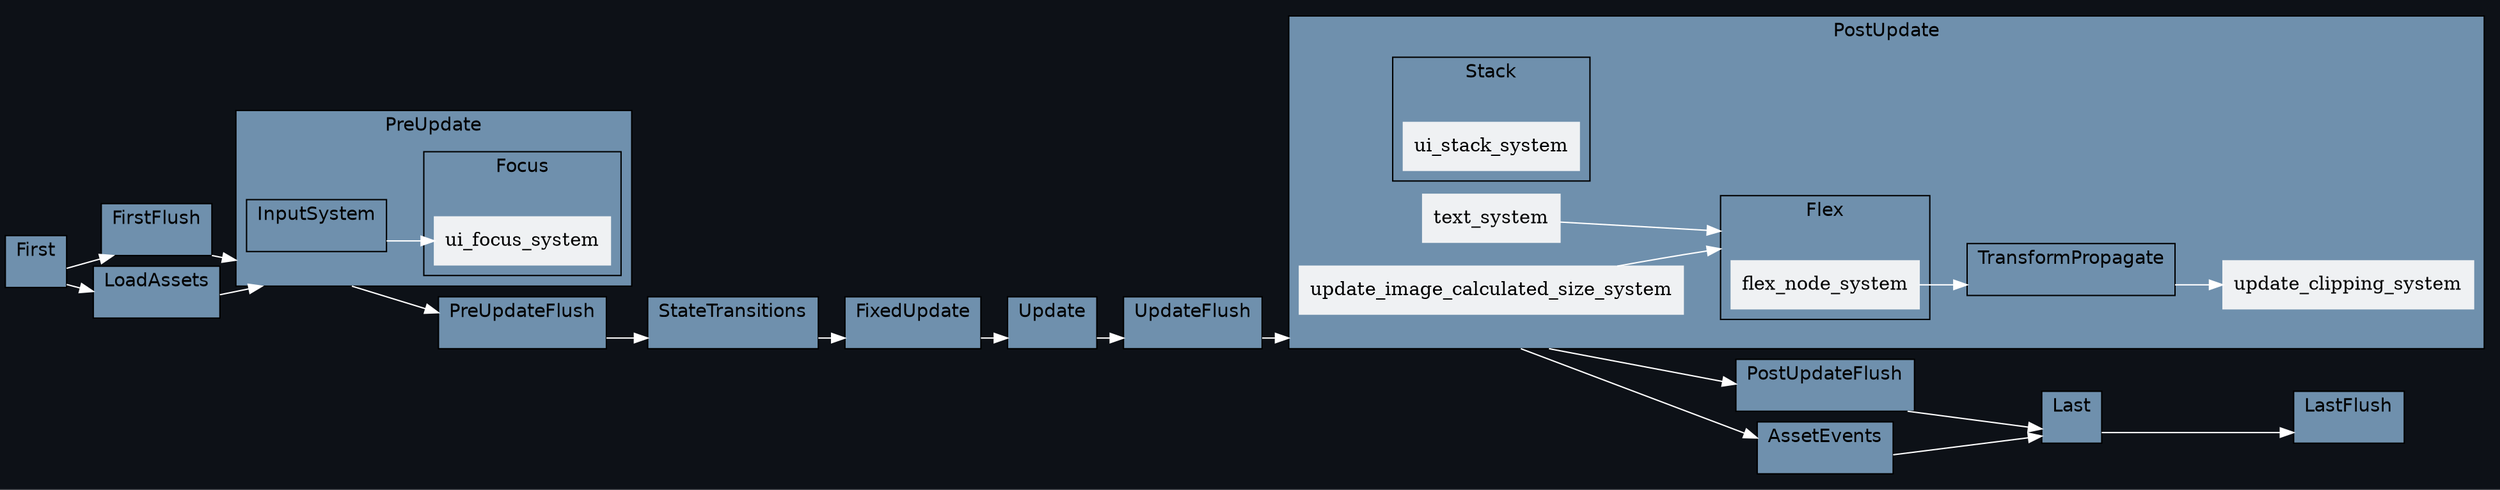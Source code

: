 digraph "schedule" {
	"compound"="true";
	"splines"="spline";
	"rankdir"="LR";
	"bgcolor"="#0d1117";
	"fontname"="Helvetica";
	node ["shape"="box", "style"="filled", "fillcolor"="#eff1f3", "color"="#eff1f3"];
	edge ["color"="white"];
	subgraph "clusternode_Set(0)" {
		"label"="Update";
		"bgcolor"="#6f90ad";
		"set_marker_node_Set(0)" ["style"="invis", "label"="", "height"="0", "shape"="point"]
	}
	
	subgraph "clusternode_Set(2)" {
		"label"="FirstFlush";
		"bgcolor"="#6f90ad";
		"set_marker_node_Set(2)" ["style"="invis", "label"="", "height"="0", "shape"="point"]
	}
	
	subgraph "clusternode_Set(3)" {
		"label"="PreUpdateFlush";
		"bgcolor"="#6f90ad";
		"set_marker_node_Set(3)" ["style"="invis", "label"="", "height"="0", "shape"="point"]
	}
	
	subgraph "clusternode_Set(4)" {
		"label"="UpdateFlush";
		"bgcolor"="#6f90ad";
		"set_marker_node_Set(4)" ["style"="invis", "label"="", "height"="0", "shape"="point"]
	}
	
	subgraph "clusternode_Set(5)" {
		"label"="PostUpdateFlush";
		"bgcolor"="#6f90ad";
		"set_marker_node_Set(5)" ["style"="invis", "label"="", "height"="0", "shape"="point"]
	}
	
	subgraph "clusternode_Set(6)" {
		"label"="LastFlush";
		"bgcolor"="#6f90ad";
		"set_marker_node_Set(6)" ["style"="invis", "label"="", "height"="0", "shape"="point"]
	}
	
	subgraph "clusternode_Set(7)" {
		"label"="First";
		"bgcolor"="#6f90ad";
		"set_marker_node_Set(7)" ["style"="invis", "label"="", "height"="0", "shape"="point"]
	}
	
	subgraph "clusternode_Set(8)" {
		"label"="PreUpdate";
		"bgcolor"="#6f90ad";
		"set_marker_node_Set(8)" ["style"="invis", "label"="", "height"="0", "shape"="point"]
		subgraph "clusternode_Set(24)" {
			"label"="InputSystem";
			"bgcolor"="#6f90ad";
			"set_marker_node_Set(24)" ["style"="invis", "label"="", "height"="0", "shape"="point"]
		}
		
		subgraph "clusternode_Set(115)" {
			"label"="Focus";
			"bgcolor"="#6f90ad";
			"set_marker_node_Set(115)" ["style"="invis", "label"="", "height"="0", "shape"="point"]
			"node_System(95)" ["label"="ui_focus_system"]
		}
		
	}
	
	subgraph "clusternode_Set(9)" {
		"label"="StateTransitions";
		"bgcolor"="#6f90ad";
		"set_marker_node_Set(9)" ["style"="invis", "label"="", "height"="0", "shape"="point"]
	}
	
	subgraph "clusternode_Set(10)" {
		"label"="FixedUpdate";
		"bgcolor"="#6f90ad";
		"set_marker_node_Set(10)" ["style"="invis", "label"="", "height"="0", "shape"="point"]
	}
	
	subgraph "clusternode_Set(11)" {
		"label"="PostUpdate";
		"bgcolor"="#6f90ad";
		"set_marker_node_Set(11)" ["style"="invis", "label"="", "height"="0", "shape"="point"]
		subgraph "clusternode_Set(20)" {
			"label"="TransformPropagate";
			"bgcolor"="#6f90ad";
			"set_marker_node_Set(20)" ["style"="invis", "label"="", "height"="0", "shape"="point"]
		}
		
		subgraph "clusternode_Set(116)" {
			"label"="Flex";
			"bgcolor"="#6f90ad";
			"set_marker_node_Set(116)" ["style"="invis", "label"="", "height"="0", "shape"="point"]
			"node_System(98)" ["label"="flex_node_system"]
		}
		
		subgraph "clusternode_Set(117)" {
			"label"="Stack";
			"bgcolor"="#6f90ad";
			"set_marker_node_Set(117)" ["style"="invis", "label"="", "height"="0", "shape"="point"]
			"node_System(99)" ["label"="ui_stack_system"]
		}
		
		"node_System(96)" ["label"="text_system"]
		"node_System(97)" ["label"="update_image_calculated_size_system"]
		"node_System(100)" ["label"="update_clipping_system"]
	}
	
	subgraph "clusternode_Set(12)" {
		"label"="Last";
		"bgcolor"="#6f90ad";
		"set_marker_node_Set(12)" ["style"="invis", "label"="", "height"="0", "shape"="point"]
	}
	
	subgraph "clusternode_Set(58)" {
		"label"="LoadAssets";
		"bgcolor"="#6f90ad";
		"set_marker_node_Set(58)" ["style"="invis", "label"="", "height"="0", "shape"="point"]
	}
	
	subgraph "clusternode_Set(59)" {
		"label"="AssetEvents";
		"bgcolor"="#6f90ad";
		"set_marker_node_Set(59)" ["style"="invis", "label"="", "height"="0", "shape"="point"]
	}
	
	"set_marker_node_Set(7)" -> "set_marker_node_Set(2)" ["lhead"="clusternode_Set(2)", "ltail"="clusternode_Set(7)"]
	"set_marker_node_Set(2)" -> "set_marker_node_Set(8)" ["lhead"="clusternode_Set(8)", "ltail"="clusternode_Set(2)"]
	"set_marker_node_Set(8)" -> "set_marker_node_Set(3)" ["lhead"="clusternode_Set(3)", "ltail"="clusternode_Set(8)"]
	"set_marker_node_Set(3)" -> "set_marker_node_Set(9)" ["lhead"="clusternode_Set(9)", "ltail"="clusternode_Set(3)"]
	"set_marker_node_Set(9)" -> "set_marker_node_Set(10)" ["lhead"="clusternode_Set(10)", "ltail"="clusternode_Set(9)"]
	"set_marker_node_Set(10)" -> "set_marker_node_Set(0)" ["lhead"="clusternode_Set(0)", "ltail"="clusternode_Set(10)"]
	"set_marker_node_Set(0)" -> "set_marker_node_Set(4)" ["lhead"="clusternode_Set(4)", "ltail"="clusternode_Set(0)"]
	"set_marker_node_Set(4)" -> "set_marker_node_Set(11)" ["lhead"="clusternode_Set(11)", "ltail"="clusternode_Set(4)"]
	"set_marker_node_Set(11)" -> "set_marker_node_Set(5)" ["lhead"="clusternode_Set(5)", "ltail"="clusternode_Set(11)"]
	"set_marker_node_Set(5)" -> "set_marker_node_Set(12)" ["lhead"="clusternode_Set(12)", "ltail"="clusternode_Set(5)"]
	"set_marker_node_Set(12)" -> "set_marker_node_Set(6)" ["lhead"="clusternode_Set(6)", "ltail"="clusternode_Set(12)"]
	"set_marker_node_Set(58)" -> "set_marker_node_Set(8)" ["lhead"="clusternode_Set(8)", "ltail"="clusternode_Set(58)"]
	"set_marker_node_Set(7)" -> "set_marker_node_Set(58)" ["lhead"="clusternode_Set(58)", "ltail"="clusternode_Set(7)"]
	"set_marker_node_Set(11)" -> "set_marker_node_Set(59)" ["lhead"="clusternode_Set(59)", "ltail"="clusternode_Set(11)"]
	"set_marker_node_Set(59)" -> "set_marker_node_Set(12)" ["lhead"="clusternode_Set(12)", "ltail"="clusternode_Set(59)"]
	"set_marker_node_Set(24)" -> "node_System(95)" ["lhead"="", "ltail"="clusternode_Set(24)"]
	"node_System(96)" -> "set_marker_node_Set(116)" ["lhead"="clusternode_Set(116)", "ltail"=""]
	"node_System(97)" -> "set_marker_node_Set(116)" ["lhead"="clusternode_Set(116)", "ltail"=""]
	"node_System(98)" -> "set_marker_node_Set(20)" ["lhead"="clusternode_Set(20)", "ltail"=""]
	"set_marker_node_Set(20)" -> "node_System(100)" ["lhead"="", "ltail"="clusternode_Set(20)"]
}
